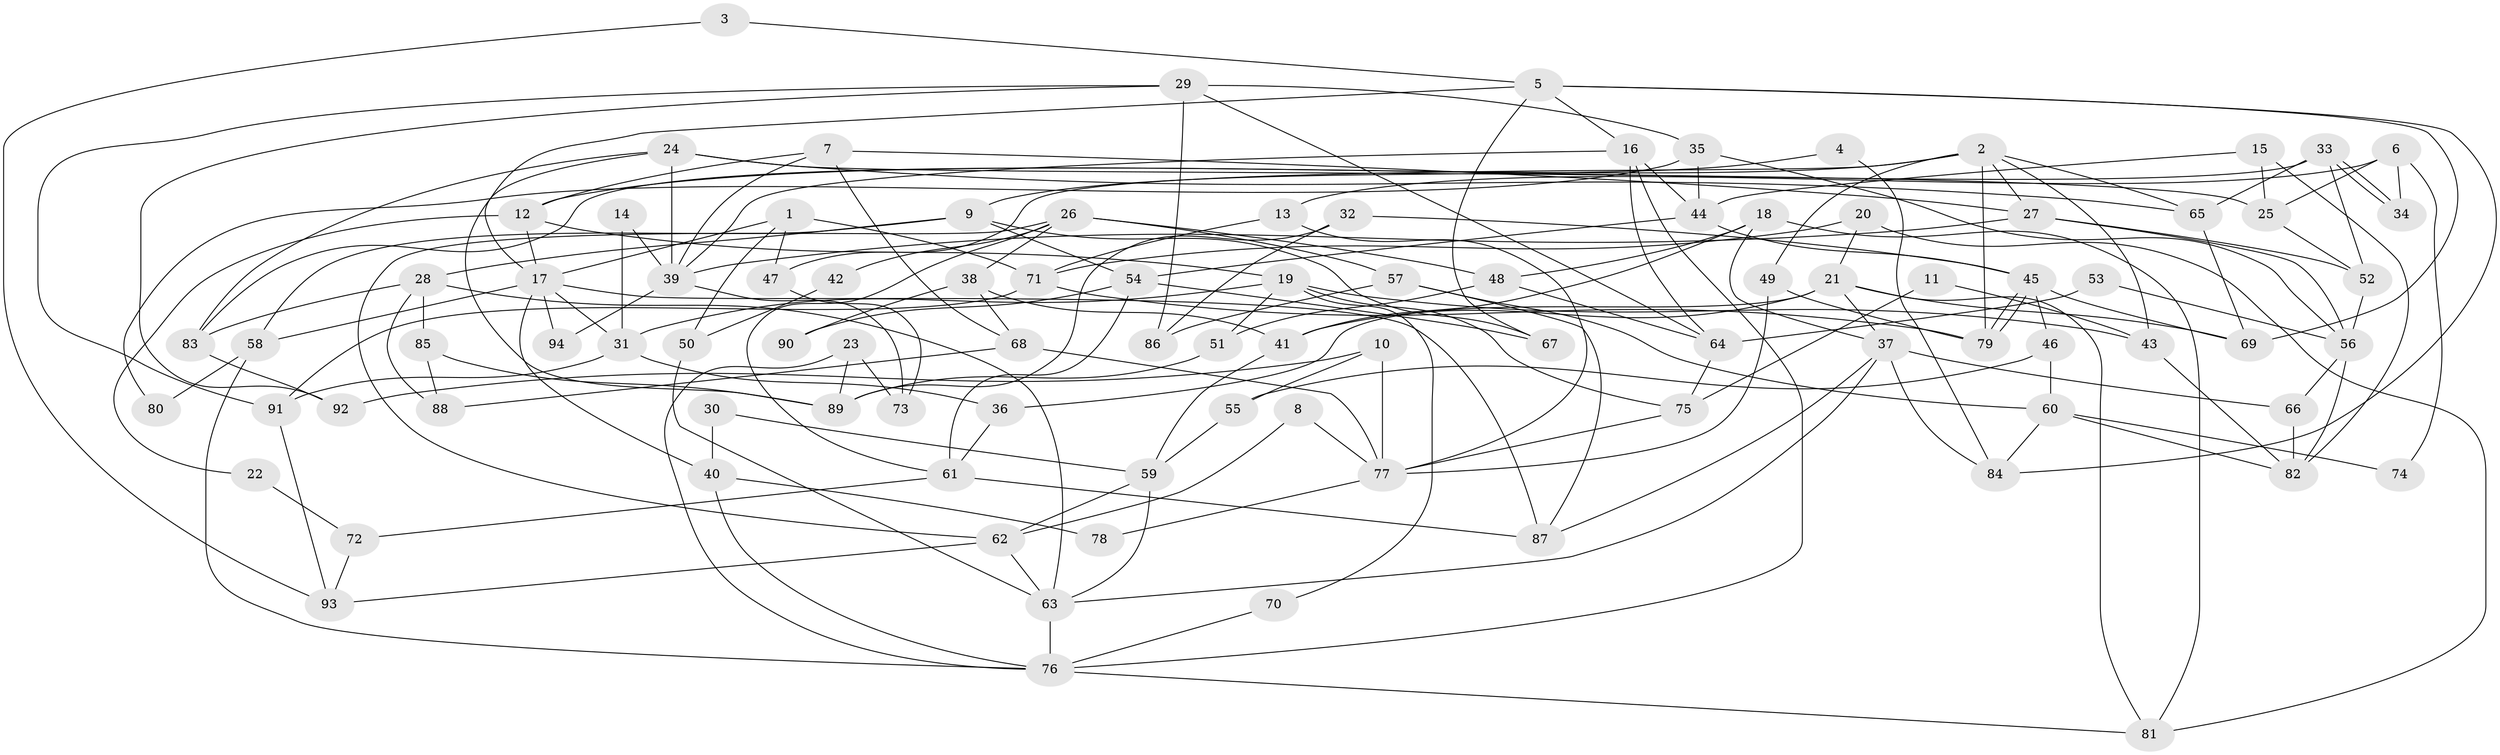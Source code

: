 // Generated by graph-tools (version 1.1) at 2025/02/03/09/25 03:02:13]
// undirected, 94 vertices, 188 edges
graph export_dot {
graph [start="1"]
  node [color=gray90,style=filled];
  1;
  2;
  3;
  4;
  5;
  6;
  7;
  8;
  9;
  10;
  11;
  12;
  13;
  14;
  15;
  16;
  17;
  18;
  19;
  20;
  21;
  22;
  23;
  24;
  25;
  26;
  27;
  28;
  29;
  30;
  31;
  32;
  33;
  34;
  35;
  36;
  37;
  38;
  39;
  40;
  41;
  42;
  43;
  44;
  45;
  46;
  47;
  48;
  49;
  50;
  51;
  52;
  53;
  54;
  55;
  56;
  57;
  58;
  59;
  60;
  61;
  62;
  63;
  64;
  65;
  66;
  67;
  68;
  69;
  70;
  71;
  72;
  73;
  74;
  75;
  76;
  77;
  78;
  79;
  80;
  81;
  82;
  83;
  84;
  85;
  86;
  87;
  88;
  89;
  90;
  91;
  92;
  93;
  94;
  1 -- 71;
  1 -- 17;
  1 -- 47;
  1 -- 50;
  2 -- 65;
  2 -- 12;
  2 -- 27;
  2 -- 43;
  2 -- 47;
  2 -- 49;
  2 -- 79;
  3 -- 5;
  3 -- 93;
  4 -- 9;
  4 -- 84;
  5 -- 69;
  5 -- 16;
  5 -- 17;
  5 -- 67;
  5 -- 84;
  6 -- 13;
  6 -- 25;
  6 -- 34;
  6 -- 74;
  7 -- 39;
  7 -- 68;
  7 -- 12;
  7 -- 27;
  8 -- 62;
  8 -- 77;
  9 -- 58;
  9 -- 54;
  9 -- 28;
  9 -- 67;
  10 -- 77;
  10 -- 92;
  10 -- 55;
  11 -- 43;
  11 -- 75;
  12 -- 17;
  12 -- 19;
  12 -- 22;
  13 -- 77;
  13 -- 71;
  14 -- 31;
  14 -- 39;
  15 -- 25;
  15 -- 44;
  15 -- 82;
  16 -- 76;
  16 -- 39;
  16 -- 44;
  16 -- 64;
  17 -- 31;
  17 -- 40;
  17 -- 58;
  17 -- 87;
  17 -- 94;
  18 -- 37;
  18 -- 48;
  18 -- 41;
  18 -- 81;
  19 -- 31;
  19 -- 43;
  19 -- 51;
  19 -- 70;
  19 -- 75;
  20 -- 81;
  20 -- 21;
  20 -- 71;
  21 -- 37;
  21 -- 69;
  21 -- 36;
  21 -- 41;
  21 -- 81;
  22 -- 72;
  23 -- 73;
  23 -- 89;
  23 -- 76;
  24 -- 83;
  24 -- 89;
  24 -- 25;
  24 -- 39;
  24 -- 65;
  25 -- 52;
  26 -- 57;
  26 -- 62;
  26 -- 38;
  26 -- 42;
  26 -- 48;
  26 -- 61;
  27 -- 39;
  27 -- 52;
  27 -- 56;
  28 -- 63;
  28 -- 83;
  28 -- 85;
  28 -- 88;
  29 -- 64;
  29 -- 35;
  29 -- 86;
  29 -- 91;
  29 -- 92;
  30 -- 40;
  30 -- 59;
  31 -- 36;
  31 -- 91;
  32 -- 86;
  32 -- 45;
  32 -- 89;
  33 -- 52;
  33 -- 34;
  33 -- 34;
  33 -- 65;
  33 -- 83;
  35 -- 44;
  35 -- 56;
  35 -- 80;
  36 -- 61;
  37 -- 63;
  37 -- 66;
  37 -- 84;
  37 -- 87;
  38 -- 41;
  38 -- 68;
  38 -- 90;
  39 -- 73;
  39 -- 94;
  40 -- 76;
  40 -- 78;
  41 -- 59;
  42 -- 50;
  43 -- 82;
  44 -- 54;
  44 -- 45;
  45 -- 79;
  45 -- 79;
  45 -- 46;
  45 -- 69;
  46 -- 60;
  46 -- 55;
  47 -- 73;
  48 -- 64;
  48 -- 51;
  49 -- 79;
  49 -- 77;
  50 -- 63;
  51 -- 89;
  52 -- 56;
  53 -- 56;
  53 -- 64;
  54 -- 61;
  54 -- 67;
  54 -- 90;
  55 -- 59;
  56 -- 82;
  56 -- 66;
  57 -- 87;
  57 -- 60;
  57 -- 86;
  58 -- 76;
  58 -- 80;
  59 -- 62;
  59 -- 63;
  60 -- 82;
  60 -- 84;
  60 -- 74;
  61 -- 87;
  61 -- 72;
  62 -- 63;
  62 -- 93;
  63 -- 76;
  64 -- 75;
  65 -- 69;
  66 -- 82;
  68 -- 88;
  68 -- 77;
  70 -- 76;
  71 -- 79;
  71 -- 91;
  72 -- 93;
  75 -- 77;
  76 -- 81;
  77 -- 78;
  83 -- 92;
  85 -- 89;
  85 -- 88;
  91 -- 93;
}
